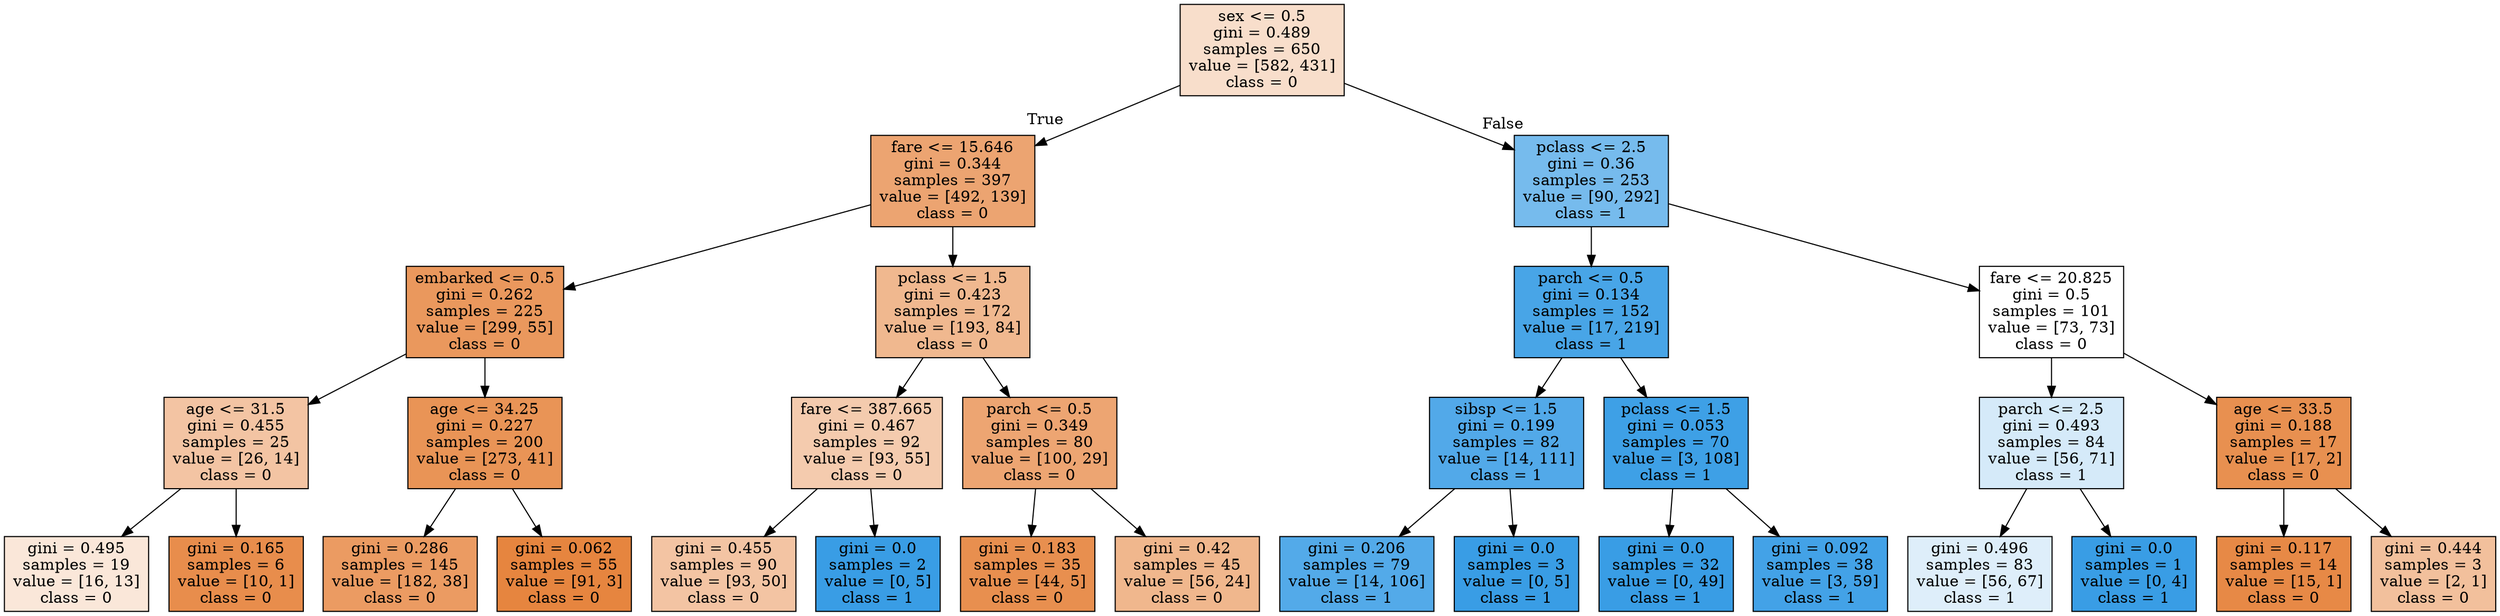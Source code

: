 digraph Tree {
node [shape=box, style="filled", color="black"] ;
graph [ranksep=equally, splines=polyline] ;
0 [label="sex <= 0.5\ngini = 0.489\nsamples = 650\nvalue = [582, 431]\nclass = 0", fillcolor="#e5813942"] ;
1 [label="fare <= 15.646\ngini = 0.344\nsamples = 397\nvalue = [492, 139]\nclass = 0", fillcolor="#e58139b7"] ;
0 -> 1 [labeldistance=2.5, labelangle=45, headlabel="True"] ;
2 [label="embarked <= 0.5\ngini = 0.262\nsamples = 225\nvalue = [299, 55]\nclass = 0", fillcolor="#e58139d0"] ;
1 -> 2 ;
3 [label="age <= 31.5\ngini = 0.455\nsamples = 25\nvalue = [26, 14]\nclass = 0", fillcolor="#e5813976"] ;
2 -> 3 ;
4 [label="gini = 0.495\nsamples = 19\nvalue = [16, 13]\nclass = 0", fillcolor="#e5813930"] ;
3 -> 4 ;
5 [label="gini = 0.165\nsamples = 6\nvalue = [10, 1]\nclass = 0", fillcolor="#e58139e6"] ;
3 -> 5 ;
6 [label="age <= 34.25\ngini = 0.227\nsamples = 200\nvalue = [273, 41]\nclass = 0", fillcolor="#e58139d9"] ;
2 -> 6 ;
7 [label="gini = 0.286\nsamples = 145\nvalue = [182, 38]\nclass = 0", fillcolor="#e58139ca"] ;
6 -> 7 ;
8 [label="gini = 0.062\nsamples = 55\nvalue = [91, 3]\nclass = 0", fillcolor="#e58139f7"] ;
6 -> 8 ;
9 [label="pclass <= 1.5\ngini = 0.423\nsamples = 172\nvalue = [193, 84]\nclass = 0", fillcolor="#e5813990"] ;
1 -> 9 ;
10 [label="fare <= 387.665\ngini = 0.467\nsamples = 92\nvalue = [93, 55]\nclass = 0", fillcolor="#e5813968"] ;
9 -> 10 ;
11 [label="gini = 0.455\nsamples = 90\nvalue = [93, 50]\nclass = 0", fillcolor="#e5813976"] ;
10 -> 11 ;
12 [label="gini = 0.0\nsamples = 2\nvalue = [0, 5]\nclass = 1", fillcolor="#399de5ff"] ;
10 -> 12 ;
13 [label="parch <= 0.5\ngini = 0.349\nsamples = 80\nvalue = [100, 29]\nclass = 0", fillcolor="#e58139b5"] ;
9 -> 13 ;
14 [label="gini = 0.183\nsamples = 35\nvalue = [44, 5]\nclass = 0", fillcolor="#e58139e2"] ;
13 -> 14 ;
15 [label="gini = 0.42\nsamples = 45\nvalue = [56, 24]\nclass = 0", fillcolor="#e5813992"] ;
13 -> 15 ;
16 [label="pclass <= 2.5\ngini = 0.36\nsamples = 253\nvalue = [90, 292]\nclass = 1", fillcolor="#399de5b0"] ;
0 -> 16 [labeldistance=2.5, labelangle=-45, headlabel="False"] ;
17 [label="parch <= 0.5\ngini = 0.134\nsamples = 152\nvalue = [17, 219]\nclass = 1", fillcolor="#399de5eb"] ;
16 -> 17 ;
18 [label="sibsp <= 1.5\ngini = 0.199\nsamples = 82\nvalue = [14, 111]\nclass = 1", fillcolor="#399de5df"] ;
17 -> 18 ;
19 [label="gini = 0.206\nsamples = 79\nvalue = [14, 106]\nclass = 1", fillcolor="#399de5dd"] ;
18 -> 19 ;
20 [label="gini = 0.0\nsamples = 3\nvalue = [0, 5]\nclass = 1", fillcolor="#399de5ff"] ;
18 -> 20 ;
21 [label="pclass <= 1.5\ngini = 0.053\nsamples = 70\nvalue = [3, 108]\nclass = 1", fillcolor="#399de5f8"] ;
17 -> 21 ;
22 [label="gini = 0.0\nsamples = 32\nvalue = [0, 49]\nclass = 1", fillcolor="#399de5ff"] ;
21 -> 22 ;
23 [label="gini = 0.092\nsamples = 38\nvalue = [3, 59]\nclass = 1", fillcolor="#399de5f2"] ;
21 -> 23 ;
24 [label="fare <= 20.825\ngini = 0.5\nsamples = 101\nvalue = [73, 73]\nclass = 0", fillcolor="#e5813900"] ;
16 -> 24 ;
25 [label="parch <= 2.5\ngini = 0.493\nsamples = 84\nvalue = [56, 71]\nclass = 1", fillcolor="#399de536"] ;
24 -> 25 ;
26 [label="gini = 0.496\nsamples = 83\nvalue = [56, 67]\nclass = 1", fillcolor="#399de52a"] ;
25 -> 26 ;
27 [label="gini = 0.0\nsamples = 1\nvalue = [0, 4]\nclass = 1", fillcolor="#399de5ff"] ;
25 -> 27 ;
28 [label="age <= 33.5\ngini = 0.188\nsamples = 17\nvalue = [17, 2]\nclass = 0", fillcolor="#e58139e1"] ;
24 -> 28 ;
29 [label="gini = 0.117\nsamples = 14\nvalue = [15, 1]\nclass = 0", fillcolor="#e58139ee"] ;
28 -> 29 ;
30 [label="gini = 0.444\nsamples = 3\nvalue = [2, 1]\nclass = 0", fillcolor="#e581397f"] ;
28 -> 30 ;
{rank=same ; 0} ;
{rank=same ; 1; 16} ;
{rank=same ; 2; 9; 17; 24} ;
{rank=same ; 3; 6; 10; 13; 18; 21; 25; 28} ;
{rank=same ; 4; 5; 7; 8; 11; 12; 14; 15; 19; 20; 22; 23; 26; 27; 29; 30} ;
}